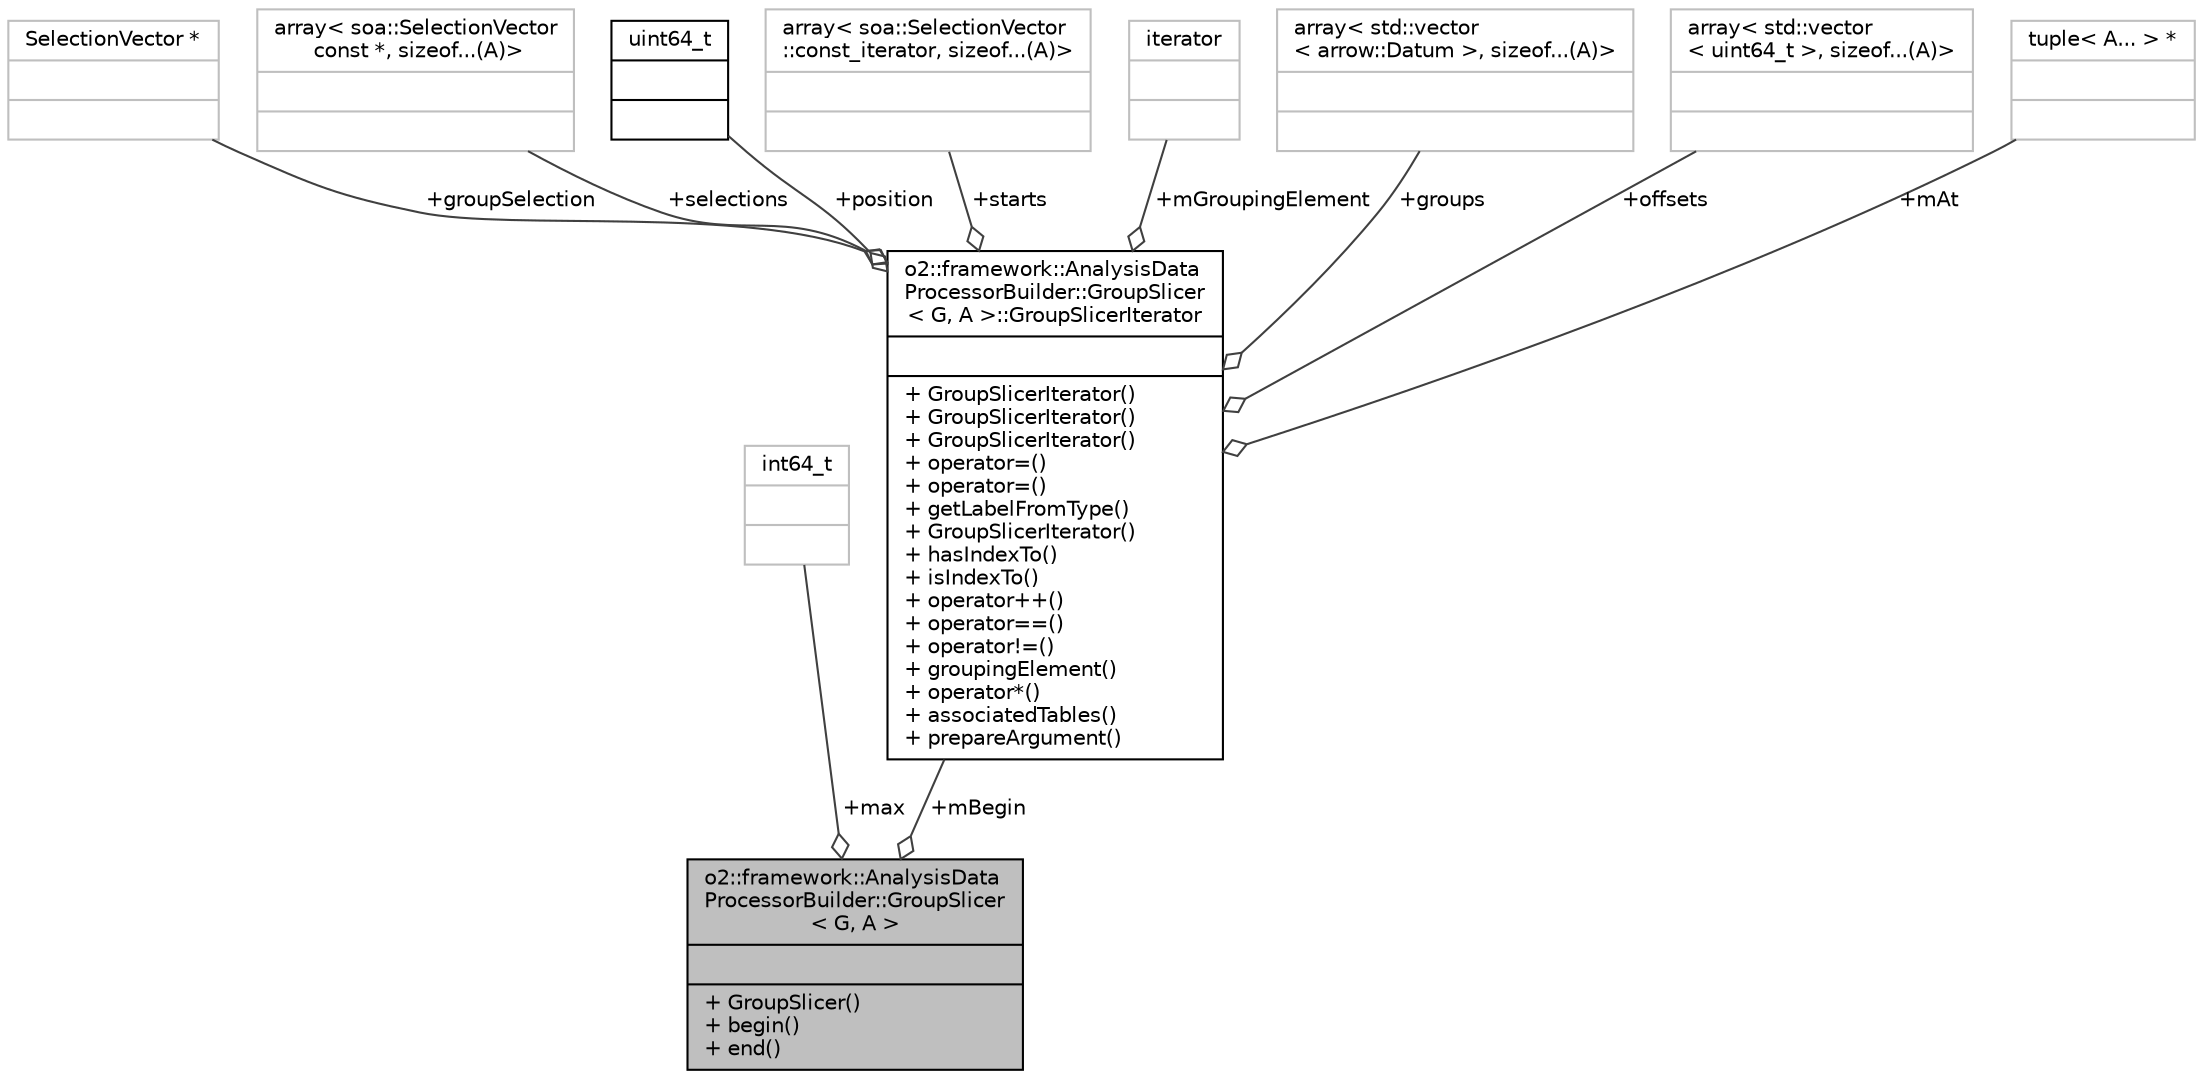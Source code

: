 digraph "o2::framework::AnalysisDataProcessorBuilder::GroupSlicer&lt; G, A &gt;"
{
 // INTERACTIVE_SVG=YES
  bgcolor="transparent";
  edge [fontname="Helvetica",fontsize="10",labelfontname="Helvetica",labelfontsize="10"];
  node [fontname="Helvetica",fontsize="10",shape=record];
  Node1 [label="{o2::framework::AnalysisData\lProcessorBuilder::GroupSlicer\l\< G, A \>\n||+ GroupSlicer()\l+ begin()\l+ end()\l}",height=0.2,width=0.4,color="black", fillcolor="grey75", style="filled", fontcolor="black"];
  Node2 -> Node1 [color="grey25",fontsize="10",style="solid",label=" +max" ,arrowhead="odiamond",fontname="Helvetica"];
  Node2 [label="{int64_t\n||}",height=0.2,width=0.4,color="grey75"];
  Node3 -> Node1 [color="grey25",fontsize="10",style="solid",label=" +mBegin" ,arrowhead="odiamond",fontname="Helvetica"];
  Node3 [label="{o2::framework::AnalysisData\lProcessorBuilder::GroupSlicer\l\< G, A \>::GroupSlicerIterator\n||+ GroupSlicerIterator()\l+ GroupSlicerIterator()\l+ GroupSlicerIterator()\l+ operator=()\l+ operator=()\l+ getLabelFromType()\l+ GroupSlicerIterator()\l+ hasIndexTo()\l+ isIndexTo()\l+ operator++()\l+ operator==()\l+ operator!=()\l+ groupingElement()\l+ operator*()\l+ associatedTables()\l+ prepareArgument()\l}",height=0.2,width=0.4,color="black",URL="$db/d21/structo2_1_1framework_1_1AnalysisDataProcessorBuilder_1_1GroupSlicer_1_1GroupSlicerIterator.html"];
  Node4 -> Node3 [color="grey25",fontsize="10",style="solid",label=" +groupSelection" ,arrowhead="odiamond",fontname="Helvetica"];
  Node4 [label="{SelectionVector *\n||}",height=0.2,width=0.4,color="grey75"];
  Node5 -> Node3 [color="grey25",fontsize="10",style="solid",label=" +selections" ,arrowhead="odiamond",fontname="Helvetica"];
  Node5 [label="{array\< soa::SelectionVector\l const *, sizeof...(A)\>\n||}",height=0.2,width=0.4,color="grey75"];
  Node6 -> Node3 [color="grey25",fontsize="10",style="solid",label=" +position" ,arrowhead="odiamond",fontname="Helvetica"];
  Node6 [label="{uint64_t\n||}",height=0.2,width=0.4,color="black",URL="$d6/d30/classuint64__t.html"];
  Node7 -> Node3 [color="grey25",fontsize="10",style="solid",label=" +starts" ,arrowhead="odiamond",fontname="Helvetica"];
  Node7 [label="{array\< soa::SelectionVector\l::const_iterator, sizeof...(A)\>\n||}",height=0.2,width=0.4,color="grey75"];
  Node8 -> Node3 [color="grey25",fontsize="10",style="solid",label=" +mGroupingElement" ,arrowhead="odiamond",fontname="Helvetica"];
  Node8 [label="{iterator\n||}",height=0.2,width=0.4,color="grey75"];
  Node9 -> Node3 [color="grey25",fontsize="10",style="solid",label=" +groups" ,arrowhead="odiamond",fontname="Helvetica"];
  Node9 [label="{array\< std::vector\l\< arrow::Datum \>, sizeof...(A)\>\n||}",height=0.2,width=0.4,color="grey75"];
  Node10 -> Node3 [color="grey25",fontsize="10",style="solid",label=" +offsets" ,arrowhead="odiamond",fontname="Helvetica"];
  Node10 [label="{array\< std::vector\l\< uint64_t \>, sizeof...(A)\>\n||}",height=0.2,width=0.4,color="grey75"];
  Node11 -> Node3 [color="grey25",fontsize="10",style="solid",label=" +mAt" ,arrowhead="odiamond",fontname="Helvetica"];
  Node11 [label="{tuple\< A... \> *\n||}",height=0.2,width=0.4,color="grey75"];
}
